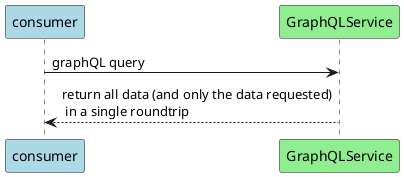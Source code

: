 @startuml

participant consumer #LightBlue
participant GraphQLService #LightGreen

consumer -> GraphQLService : graphQL query
GraphQLService --> consumer : return all data (and only the data requested)\n in a single roundtrip

@enduml
